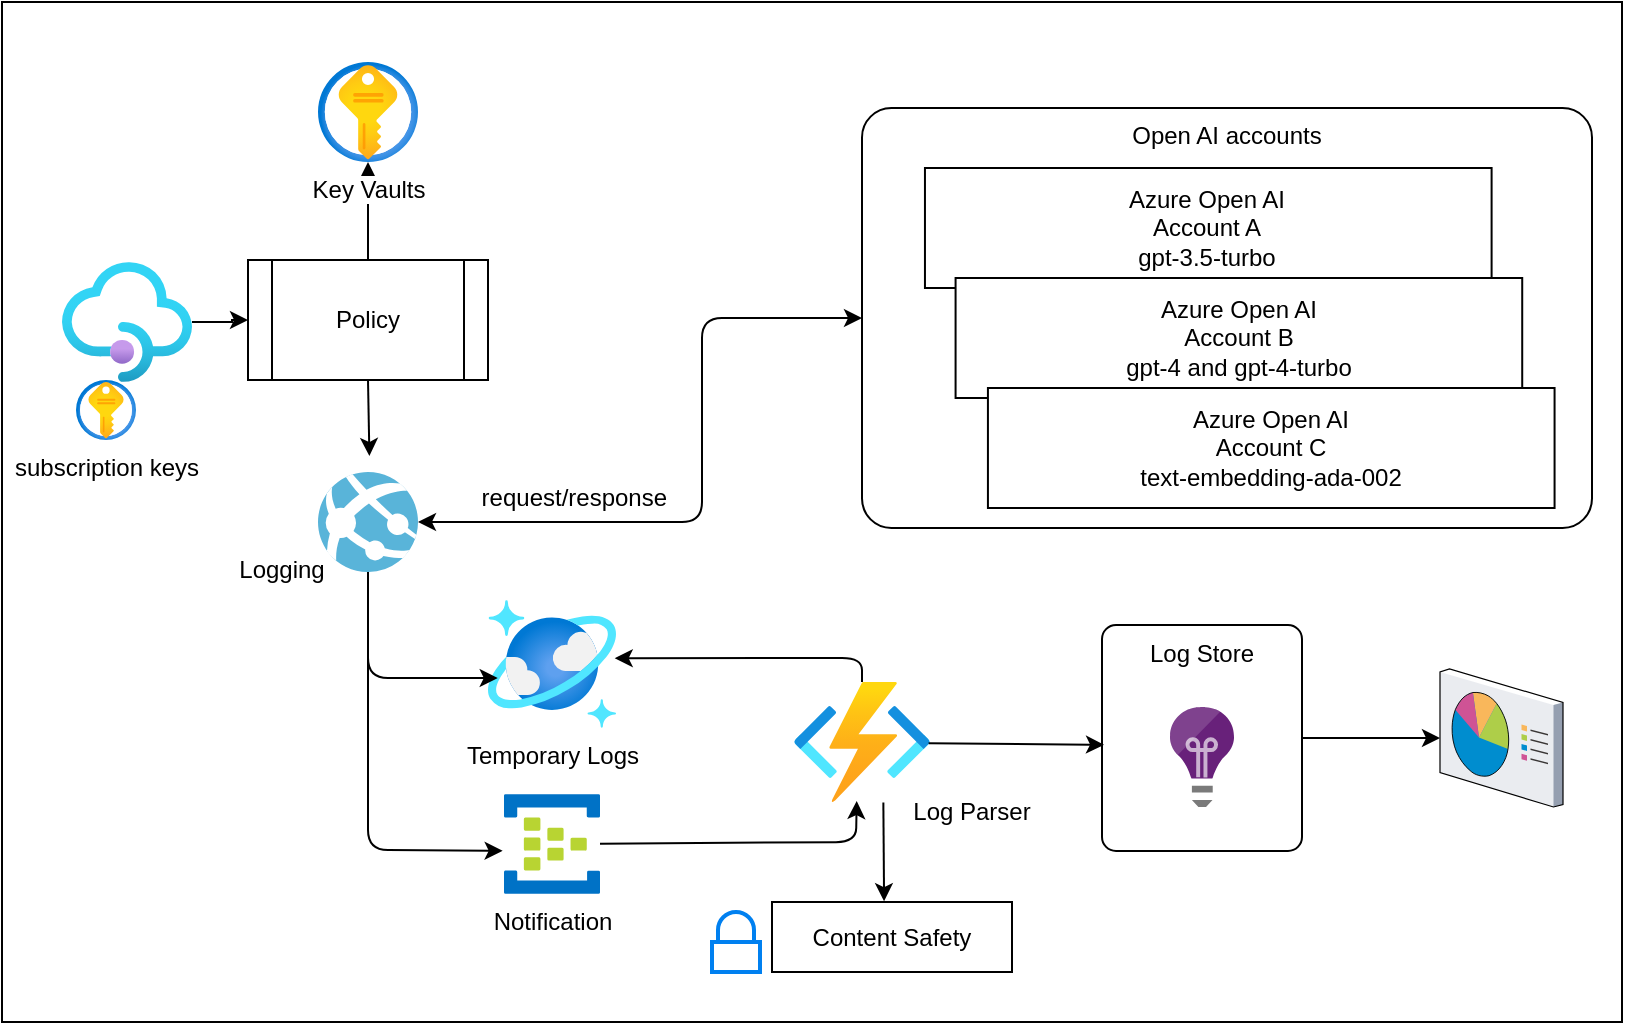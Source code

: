 <mxfile>
    <diagram name="cognitive-search-for-ai-enrichment" id="Page-1">
        <mxGraphModel dx="1136" dy="747" grid="1" gridSize="10" guides="1" tooltips="1" connect="1" arrows="1" fold="1" page="1" pageScale="1" pageWidth="850" pageHeight="1100" math="0" shadow="0">
            <root>
                <mxCell id="0"/>
                <mxCell id="1" parent="0"/>
                <mxCell id="246" value="" style="rounded=0;whiteSpace=wrap;html=1;" parent="1" vertex="1">
                    <mxGeometry x="20" y="70" width="810" height="510" as="geometry"/>
                </mxCell>
                <mxCell id="qxArfmMU_z32NaRqhNJx-267" value="" style="edgeStyle=orthogonalEdgeStyle;rounded=0;orthogonalLoop=1;jettySize=auto;html=1;" parent="1" source="qxArfmMU_z32NaRqhNJx-265" target="qxArfmMU_z32NaRqhNJx-260" edge="1">
                    <mxGeometry relative="1" as="geometry"/>
                </mxCell>
                <mxCell id="qxArfmMU_z32NaRqhNJx-265" value="Log Store" style="rounded=1;whiteSpace=wrap;html=1;verticalAlign=top;arcSize=7;" parent="1" vertex="1">
                    <mxGeometry x="570" y="381.5" width="100" height="113" as="geometry"/>
                </mxCell>
                <UserObject label="" tags="Media Common_Icons Web_Site_Map_Shapes Container Connector" id="245">
                    <mxCell parent="1" vertex="1" visible="0">
                        <mxGeometry as="geometry"/>
                    </mxCell>
                </UserObject>
                <mxCell id="qxArfmMU_z32NaRqhNJx-270" value="" style="edgeStyle=orthogonalEdgeStyle;rounded=0;orthogonalLoop=1;jettySize=auto;html=1;" parent="1" source="qxArfmMU_z32NaRqhNJx-245" target="qxArfmMU_z32NaRqhNJx-249" edge="1">
                    <mxGeometry relative="1" as="geometry"/>
                </mxCell>
                <mxCell id="qxArfmMU_z32NaRqhNJx-245" value="" style="image;aspect=fixed;html=1;points=[];align=center;fontSize=12;image=img/lib/azure2/app_services/API_Management_Services.svg;" parent="1" vertex="1">
                    <mxGeometry x="50" y="200" width="65" height="60" as="geometry"/>
                </mxCell>
                <mxCell id="249" style="edgeStyle=none;html=1;exitX=0.5;exitY=1;exitDx=0;exitDy=0;entryX=0.514;entryY=-0.16;entryDx=0;entryDy=0;entryPerimeter=0;" parent="1" source="qxArfmMU_z32NaRqhNJx-249" target="248" edge="1">
                    <mxGeometry relative="1" as="geometry"/>
                </mxCell>
                <mxCell id="251" value="" style="edgeStyle=none;html=1;" parent="1" source="qxArfmMU_z32NaRqhNJx-249" target="qxArfmMU_z32NaRqhNJx-262" edge="1">
                    <mxGeometry relative="1" as="geometry"/>
                </mxCell>
                <mxCell id="qxArfmMU_z32NaRqhNJx-249" value="Policy" style="shape=process;whiteSpace=wrap;html=1;backgroundOutline=1;" parent="1" vertex="1">
                    <mxGeometry x="143" y="199" width="120" height="60" as="geometry"/>
                </mxCell>
                <mxCell id="qxArfmMU_z32NaRqhNJx-252" value="" style="group" parent="1" vertex="1" connectable="0">
                    <mxGeometry x="450" y="123" width="365" height="282" as="geometry"/>
                </mxCell>
                <mxCell id="qxArfmMU_z32NaRqhNJx-251" value="Open AI accounts" style="rounded=1;whiteSpace=wrap;html=1;verticalAlign=top;arcSize=7;" parent="qxArfmMU_z32NaRqhNJx-252" vertex="1">
                    <mxGeometry width="365" height="210" as="geometry"/>
                </mxCell>
                <mxCell id="qxArfmMU_z32NaRqhNJx-246" value="Azure Open AI&lt;br&gt;Account A&lt;br&gt;gpt-3.5-turbo" style="rounded=0;whiteSpace=wrap;html=1;" parent="qxArfmMU_z32NaRqhNJx-252" vertex="1">
                    <mxGeometry x="31.48" y="30" width="283.322" height="60" as="geometry"/>
                </mxCell>
                <mxCell id="qxArfmMU_z32NaRqhNJx-247" value="Azure Open AI&lt;br&gt;Account B&lt;br&gt;gpt-4 and gpt-4-turbo" style="rounded=0;whiteSpace=wrap;html=1;" parent="qxArfmMU_z32NaRqhNJx-252" vertex="1">
                    <mxGeometry x="46.791" y="85" width="283.322" height="60" as="geometry"/>
                </mxCell>
                <mxCell id="qxArfmMU_z32NaRqhNJx-248" value="Azure Open AI&lt;br&gt;Account C&lt;br&gt;text-embedding-ada-002" style="rounded=0;whiteSpace=wrap;html=1;" parent="qxArfmMU_z32NaRqhNJx-252" vertex="1">
                    <mxGeometry x="62.964" y="140" width="283.322" height="60" as="geometry"/>
                </mxCell>
                <mxCell id="257" value="" style="edgeStyle=none;html=1;entryX=0.461;entryY=0.992;entryDx=0;entryDy=0;entryPerimeter=0;" parent="1" source="qxArfmMU_z32NaRqhNJx-254" target="262" edge="1">
                    <mxGeometry relative="1" as="geometry">
                        <mxPoint x="390" y="492" as="targetPoint"/>
                        <Array as="points">
                            <mxPoint x="447" y="490"/>
                        </Array>
                    </mxGeometry>
                </mxCell>
                <mxCell id="qxArfmMU_z32NaRqhNJx-254" value="Notification" style="image;sketch=0;aspect=fixed;html=1;points=[];align=center;fontSize=12;image=img/lib/mscae/Event_Hubs.svg;" parent="1" vertex="1">
                    <mxGeometry x="271" y="466" width="48" height="50" as="geometry"/>
                </mxCell>
                <mxCell id="256" value="" style="edgeStyle=none;html=1;entryX=0.99;entryY=0.455;entryDx=0;entryDy=0;entryPerimeter=0;" parent="1" source="262" target="qxArfmMU_z32NaRqhNJx-259" edge="1">
                    <mxGeometry relative="1" as="geometry">
                        <Array as="points">
                            <mxPoint x="450" y="398"/>
                        </Array>
                        <mxPoint x="450" y="438" as="sourcePoint"/>
                    </mxGeometry>
                </mxCell>
                <mxCell id="qxArfmMU_z32NaRqhNJx-258" value="" style="image;sketch=0;aspect=fixed;html=1;points=[];align=center;fontSize=12;image=img/lib/mscae/Application_Insights.svg;" parent="1" vertex="1">
                    <mxGeometry x="604" y="422.5" width="32" height="50" as="geometry"/>
                </mxCell>
                <mxCell id="qxArfmMU_z32NaRqhNJx-259" value="Temporary Logs" style="image;aspect=fixed;html=1;points=[];align=center;fontSize=12;image=img/lib/azure2/databases/Azure_Cosmos_DB.svg;" parent="1" vertex="1">
                    <mxGeometry x="263" y="369" width="64" height="64" as="geometry"/>
                </mxCell>
                <mxCell id="qxArfmMU_z32NaRqhNJx-260" value="" style="verticalLabelPosition=bottom;sketch=0;aspect=fixed;html=1;verticalAlign=top;strokeColor=none;align=center;outlineConnect=0;shape=mxgraph.citrix.reporting;" parent="1" vertex="1">
                    <mxGeometry x="739" y="403.5" width="61.5" height="69" as="geometry"/>
                </mxCell>
                <mxCell id="qxArfmMU_z32NaRqhNJx-261" value="subscription keys" style="image;aspect=fixed;html=1;points=[];align=center;fontSize=12;image=img/lib/azure2/security/Key_Vaults.svg;" parent="1" vertex="1">
                    <mxGeometry x="57" y="259" width="30" height="30" as="geometry"/>
                </mxCell>
                <mxCell id="qxArfmMU_z32NaRqhNJx-262" value="Key Vaults" style="image;aspect=fixed;html=1;points=[];align=center;fontSize=12;image=img/lib/azure2/security/Key_Vaults.svg;" parent="1" vertex="1">
                    <mxGeometry x="178" y="100" width="50" height="50" as="geometry"/>
                </mxCell>
                <mxCell id="qxArfmMU_z32NaRqhNJx-272" value="" style="html=1;verticalLabelPosition=bottom;align=center;labelBackgroundColor=#ffffff;verticalAlign=top;strokeWidth=2;strokeColor=#0080F0;shadow=0;dashed=0;shape=mxgraph.ios7.icons.locked;" parent="1" vertex="1">
                    <mxGeometry x="375" y="525" width="24" height="30" as="geometry"/>
                </mxCell>
                <mxCell id="253" value="" style="edgeStyle=none;html=1;entryX=0.076;entryY=0.61;entryDx=0;entryDy=0;entryPerimeter=0;" parent="1" source="248" target="qxArfmMU_z32NaRqhNJx-259" edge="1">
                    <mxGeometry relative="1" as="geometry">
                        <Array as="points">
                            <mxPoint x="203" y="408"/>
                        </Array>
                    </mxGeometry>
                </mxCell>
                <mxCell id="248" value="" style="sketch=0;aspect=fixed;html=1;points=[];align=center;image;fontSize=12;image=img/lib/mscae/App_Services.svg;" parent="1" vertex="1">
                    <mxGeometry x="178" y="305" width="50" height="50" as="geometry"/>
                </mxCell>
                <mxCell id="252" value="" style="endArrow=classic;startArrow=classic;html=1;entryX=0;entryY=0.5;entryDx=0;entryDy=0;" parent="1" source="248" target="qxArfmMU_z32NaRqhNJx-251" edge="1">
                    <mxGeometry width="50" height="50" relative="1" as="geometry">
                        <mxPoint x="500" y="390" as="sourcePoint"/>
                        <mxPoint x="550" y="340" as="targetPoint"/>
                        <Array as="points">
                            <mxPoint x="370" y="330"/>
                            <mxPoint x="370" y="228"/>
                        </Array>
                    </mxGeometry>
                </mxCell>
                <mxCell id="254" value="" style="edgeStyle=none;html=1;entryX=-0.014;entryY=0.568;entryDx=0;entryDy=0;entryPerimeter=0;" parent="1" source="248" target="qxArfmMU_z32NaRqhNJx-254" edge="1">
                    <mxGeometry relative="1" as="geometry">
                        <mxPoint x="200" y="360" as="sourcePoint"/>
                        <mxPoint x="254.864" y="447.04" as="targetPoint"/>
                        <Array as="points">
                            <mxPoint x="203" y="494"/>
                        </Array>
                    </mxGeometry>
                </mxCell>
                <mxCell id="258" value="&amp;nbsp;request/response" style="text;html=1;strokeColor=none;fillColor=none;align=center;verticalAlign=middle;whiteSpace=wrap;rounded=0;" parent="1" vertex="1">
                    <mxGeometry x="255" y="303" width="99" height="30" as="geometry"/>
                </mxCell>
                <mxCell id="261" value="Logging" style="text;html=1;strokeColor=none;fillColor=none;align=center;verticalAlign=middle;whiteSpace=wrap;rounded=0;" parent="1" vertex="1">
                    <mxGeometry x="130" y="339" width="60" height="30" as="geometry"/>
                </mxCell>
                <mxCell id="262" value="" style="aspect=fixed;html=1;points=[];align=center;image;fontSize=12;image=img/lib/azure2/iot/Function_Apps.svg;" vertex="1" parent="1">
                    <mxGeometry x="416" y="410" width="68" height="60" as="geometry"/>
                </mxCell>
                <mxCell id="qxArfmMU_z32NaRqhNJx-273" value="Content Safety" style="rounded=0;whiteSpace=wrap;html=1;" parent="1" vertex="1">
                    <mxGeometry x="405.0" y="520" width="120" height="35" as="geometry"/>
                </mxCell>
                <mxCell id="266" value="" style="edgeStyle=none;html=1;entryX=0.01;entryY=0.53;entryDx=0;entryDy=0;entryPerimeter=0;exitX=0.99;exitY=0.51;exitDx=0;exitDy=0;exitPerimeter=0;" edge="1" parent="1" source="262" target="qxArfmMU_z32NaRqhNJx-265">
                    <mxGeometry relative="1" as="geometry">
                        <mxPoint x="329" y="500.842" as="sourcePoint"/>
                        <mxPoint x="457.348" y="479.52" as="targetPoint"/>
                        <Array as="points"/>
                    </mxGeometry>
                </mxCell>
                <mxCell id="267" value="" style="edgeStyle=none;html=1;entryX=0.467;entryY=-0.011;entryDx=0;entryDy=0;entryPerimeter=0;exitX=0.657;exitY=1.005;exitDx=0;exitDy=0;exitPerimeter=0;" edge="1" parent="1" source="262" target="qxArfmMU_z32NaRqhNJx-273">
                    <mxGeometry relative="1" as="geometry">
                        <mxPoint x="493.32" y="450.6" as="sourcePoint"/>
                        <mxPoint x="543" y="450.89" as="targetPoint"/>
                        <Array as="points"/>
                    </mxGeometry>
                </mxCell>
                <mxCell id="268" value="Log Parser" style="text;html=1;strokeColor=none;fillColor=none;align=center;verticalAlign=middle;whiteSpace=wrap;rounded=0;" vertex="1" parent="1">
                    <mxGeometry x="470" y="460" width="70" height="30" as="geometry"/>
                </mxCell>
            </root>
        </mxGraphModel>
    </diagram>
</mxfile>
